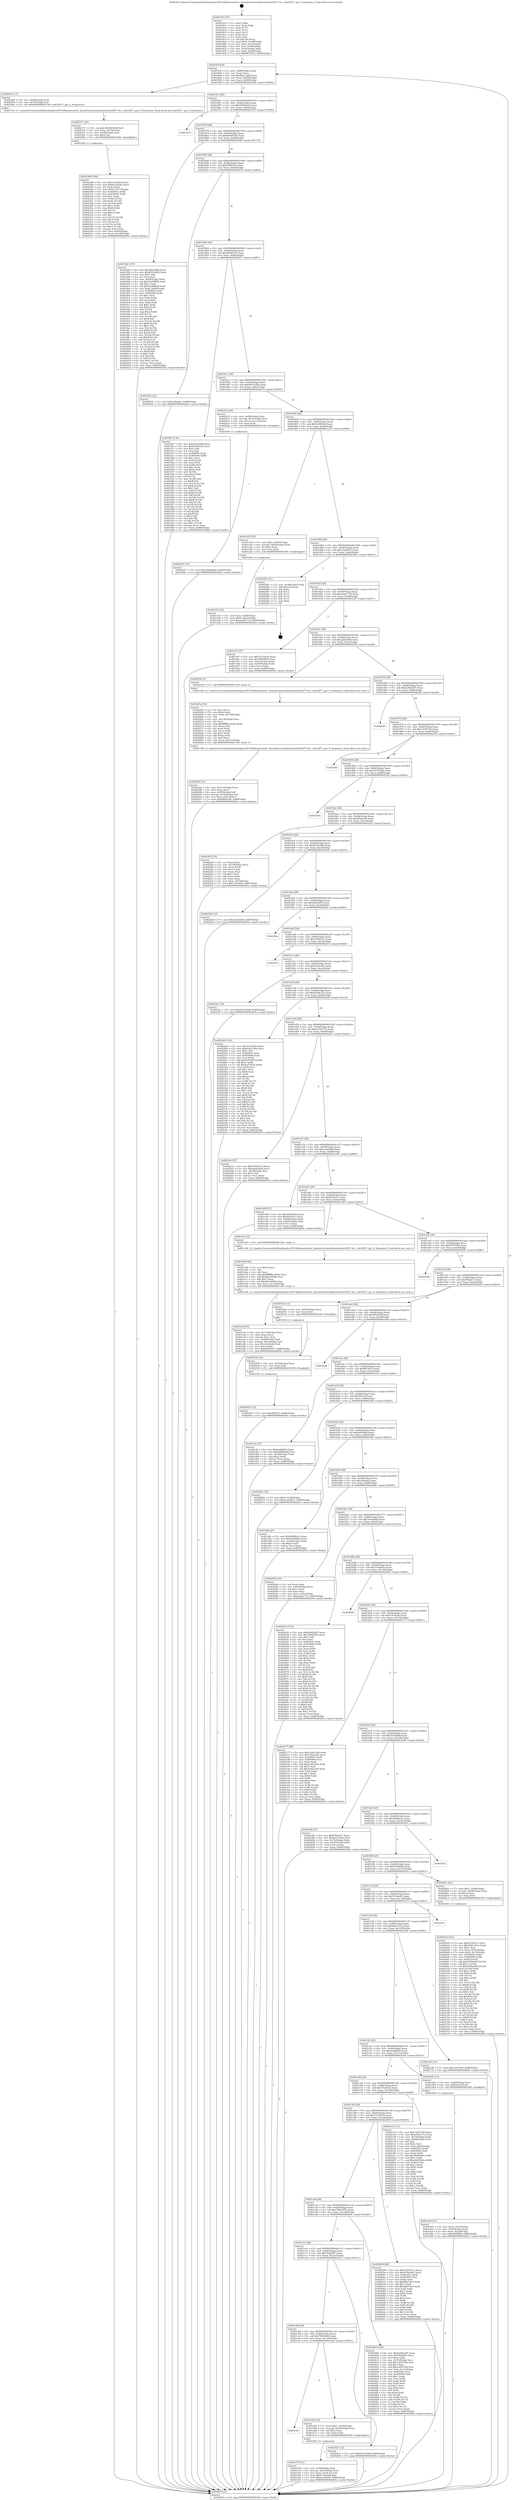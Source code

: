 digraph "0x401810" {
  label = "0x401810 (/mnt/c/Users/mathe/Desktop/tcc/POCII/binaries/extr_linuxdriversmediatunerstda18271-fe.c_tda18271_get_if_frequency_Final-ollvm.out::main(0))"
  labelloc = "t"
  node[shape=record]

  Entry [label="",width=0.3,height=0.3,shape=circle,fillcolor=black,style=filled]
  "0x40183f" [label="{
     0x40183f [29]\l
     | [instrs]\l
     &nbsp;&nbsp;0x40183f \<+3\>: mov -0x80(%rbp),%eax\l
     &nbsp;&nbsp;0x401842 \<+2\>: mov %eax,%ecx\l
     &nbsp;&nbsp;0x401844 \<+6\>: sub $0x82ac12dd,%ecx\l
     &nbsp;&nbsp;0x40184a \<+6\>: mov %eax,-0x84(%rbp)\l
     &nbsp;&nbsp;0x401850 \<+6\>: mov %ecx,-0x88(%rbp)\l
     &nbsp;&nbsp;0x401856 \<+6\>: je 0000000000402364 \<main+0xb54\>\l
  }"]
  "0x402364" [label="{
     0x402364 [13]\l
     | [instrs]\l
     &nbsp;&nbsp;0x402364 \<+4\>: mov -0x58(%rbp),%rdi\l
     &nbsp;&nbsp;0x402368 \<+4\>: mov -0x70(%rbp),%rsi\l
     &nbsp;&nbsp;0x40236c \<+5\>: call 00000000004017e0 \<tda18271_get_if_frequency\>\l
     | [calls]\l
     &nbsp;&nbsp;0x4017e0 \{1\} (/mnt/c/Users/mathe/Desktop/tcc/POCII/binaries/extr_linuxdriversmediatunerstda18271-fe.c_tda18271_get_if_frequency_Final-ollvm.out::tda18271_get_if_frequency)\l
  }"]
  "0x40185c" [label="{
     0x40185c [28]\l
     | [instrs]\l
     &nbsp;&nbsp;0x40185c \<+5\>: jmp 0000000000401861 \<main+0x51\>\l
     &nbsp;&nbsp;0x401861 \<+6\>: mov -0x84(%rbp),%eax\l
     &nbsp;&nbsp;0x401867 \<+5\>: sub $0x8a899e6d,%eax\l
     &nbsp;&nbsp;0x40186c \<+6\>: mov %eax,-0x8c(%rbp)\l
     &nbsp;&nbsp;0x401872 \<+6\>: je 0000000000401d19 \<main+0x509\>\l
  }"]
  Exit [label="",width=0.3,height=0.3,shape=circle,fillcolor=black,style=filled,peripheries=2]
  "0x401d19" [label="{
     0x401d19\l
  }", style=dashed]
  "0x401878" [label="{
     0x401878 [28]\l
     | [instrs]\l
     &nbsp;&nbsp;0x401878 \<+5\>: jmp 000000000040187d \<main+0x6d\>\l
     &nbsp;&nbsp;0x40187d \<+6\>: mov -0x84(%rbp),%eax\l
     &nbsp;&nbsp;0x401883 \<+5\>: sub $0x8c480335,%eax\l
     &nbsp;&nbsp;0x401888 \<+6\>: mov %eax,-0x90(%rbp)\l
     &nbsp;&nbsp;0x40188e \<+6\>: je 0000000000401f8d \<main+0x77d\>\l
  }"]
  "0x402545" [label="{
     0x402545 [12]\l
     | [instrs]\l
     &nbsp;&nbsp;0x402545 \<+7\>: movl $0x8df125,-0x80(%rbp)\l
     &nbsp;&nbsp;0x40254c \<+5\>: jmp 000000000040265a \<main+0xe4a\>\l
  }"]
  "0x401f8d" [label="{
     0x401f8d [155]\l
     | [instrs]\l
     &nbsp;&nbsp;0x401f8d \<+5\>: mov $0xd5a32f69,%eax\l
     &nbsp;&nbsp;0x401f92 \<+5\>: mov $0xd525cd90,%ecx\l
     &nbsp;&nbsp;0x401f97 \<+2\>: mov $0x1,%dl\l
     &nbsp;&nbsp;0x401f99 \<+2\>: xor %esi,%esi\l
     &nbsp;&nbsp;0x401f9b \<+3\>: mov -0x64(%rbp),%edi\l
     &nbsp;&nbsp;0x401f9e \<+6\>: sub $0x53a99849,%edi\l
     &nbsp;&nbsp;0x401fa4 \<+3\>: add $0x1,%edi\l
     &nbsp;&nbsp;0x401fa7 \<+6\>: add $0x53a99849,%edi\l
     &nbsp;&nbsp;0x401fad \<+3\>: mov %edi,-0x64(%rbp)\l
     &nbsp;&nbsp;0x401fb0 \<+7\>: mov 0x40505c,%edi\l
     &nbsp;&nbsp;0x401fb7 \<+8\>: mov 0x405060,%r8d\l
     &nbsp;&nbsp;0x401fbf \<+3\>: sub $0x1,%esi\l
     &nbsp;&nbsp;0x401fc2 \<+3\>: mov %edi,%r9d\l
     &nbsp;&nbsp;0x401fc5 \<+3\>: add %esi,%r9d\l
     &nbsp;&nbsp;0x401fc8 \<+4\>: imul %r9d,%edi\l
     &nbsp;&nbsp;0x401fcc \<+3\>: and $0x1,%edi\l
     &nbsp;&nbsp;0x401fcf \<+3\>: cmp $0x0,%edi\l
     &nbsp;&nbsp;0x401fd2 \<+4\>: sete %r10b\l
     &nbsp;&nbsp;0x401fd6 \<+4\>: cmp $0xa,%r8d\l
     &nbsp;&nbsp;0x401fda \<+4\>: setl %r11b\l
     &nbsp;&nbsp;0x401fde \<+3\>: mov %r10b,%bl\l
     &nbsp;&nbsp;0x401fe1 \<+3\>: xor $0xff,%bl\l
     &nbsp;&nbsp;0x401fe4 \<+3\>: mov %r11b,%r14b\l
     &nbsp;&nbsp;0x401fe7 \<+4\>: xor $0xff,%r14b\l
     &nbsp;&nbsp;0x401feb \<+3\>: xor $0x1,%dl\l
     &nbsp;&nbsp;0x401fee \<+3\>: mov %bl,%r15b\l
     &nbsp;&nbsp;0x401ff1 \<+4\>: and $0xff,%r15b\l
     &nbsp;&nbsp;0x401ff5 \<+3\>: and %dl,%r10b\l
     &nbsp;&nbsp;0x401ff8 \<+3\>: mov %r14b,%r12b\l
     &nbsp;&nbsp;0x401ffb \<+4\>: and $0xff,%r12b\l
     &nbsp;&nbsp;0x401fff \<+3\>: and %dl,%r11b\l
     &nbsp;&nbsp;0x402002 \<+3\>: or %r10b,%r15b\l
     &nbsp;&nbsp;0x402005 \<+3\>: or %r11b,%r12b\l
     &nbsp;&nbsp;0x402008 \<+3\>: xor %r12b,%r15b\l
     &nbsp;&nbsp;0x40200b \<+3\>: or %r14b,%bl\l
     &nbsp;&nbsp;0x40200e \<+3\>: xor $0xff,%bl\l
     &nbsp;&nbsp;0x402011 \<+3\>: or $0x1,%dl\l
     &nbsp;&nbsp;0x402014 \<+2\>: and %dl,%bl\l
     &nbsp;&nbsp;0x402016 \<+3\>: or %bl,%r15b\l
     &nbsp;&nbsp;0x402019 \<+4\>: test $0x1,%r15b\l
     &nbsp;&nbsp;0x40201d \<+3\>: cmovne %ecx,%eax\l
     &nbsp;&nbsp;0x402020 \<+3\>: mov %eax,-0x80(%rbp)\l
     &nbsp;&nbsp;0x402023 \<+5\>: jmp 000000000040265a \<main+0xe4a\>\l
  }"]
  "0x401894" [label="{
     0x401894 [28]\l
     | [instrs]\l
     &nbsp;&nbsp;0x401894 \<+5\>: jmp 0000000000401899 \<main+0x89\>\l
     &nbsp;&nbsp;0x401899 \<+6\>: mov -0x84(%rbp),%eax\l
     &nbsp;&nbsp;0x40189f \<+5\>: sub $0x95fb925e,%eax\l
     &nbsp;&nbsp;0x4018a4 \<+6\>: mov %eax,-0x94(%rbp)\l
     &nbsp;&nbsp;0x4018aa \<+6\>: je 0000000000402034 \<main+0x824\>\l
  }"]
  "0x402539" [label="{
     0x402539 [12]\l
     | [instrs]\l
     &nbsp;&nbsp;0x402539 \<+4\>: mov -0x70(%rbp),%rax\l
     &nbsp;&nbsp;0x40253d \<+3\>: mov %rax,%rdi\l
     &nbsp;&nbsp;0x402540 \<+5\>: call 0000000000401030 \<free@plt\>\l
     | [calls]\l
     &nbsp;&nbsp;0x401030 \{1\} (unknown)\l
  }"]
  "0x402034" [label="{
     0x402034 [12]\l
     | [instrs]\l
     &nbsp;&nbsp;0x402034 \<+7\>: movl $0xc56aabe,-0x80(%rbp)\l
     &nbsp;&nbsp;0x40203b \<+5\>: jmp 000000000040265a \<main+0xe4a\>\l
  }"]
  "0x4018b0" [label="{
     0x4018b0 [28]\l
     | [instrs]\l
     &nbsp;&nbsp;0x4018b0 \<+5\>: jmp 00000000004018b5 \<main+0xa5\>\l
     &nbsp;&nbsp;0x4018b5 \<+6\>: mov -0x84(%rbp),%eax\l
     &nbsp;&nbsp;0x4018bb \<+5\>: sub $0x965f0c07,%eax\l
     &nbsp;&nbsp;0x4018c0 \<+6\>: mov %eax,-0x98(%rbp)\l
     &nbsp;&nbsp;0x4018c6 \<+6\>: je 0000000000401f07 \<main+0x6f7\>\l
  }"]
  "0x402427" [label="{
     0x402427 [12]\l
     | [instrs]\l
     &nbsp;&nbsp;0x402427 \<+7\>: movl $0x16de460d,-0x80(%rbp)\l
     &nbsp;&nbsp;0x40242e \<+5\>: jmp 000000000040265a \<main+0xe4a\>\l
  }"]
  "0x401f07" [label="{
     0x401f07 [134]\l
     | [instrs]\l
     &nbsp;&nbsp;0x401f07 \<+5\>: mov $0xd5a32f69,%eax\l
     &nbsp;&nbsp;0x401f0c \<+5\>: mov $0x8c480335,%ecx\l
     &nbsp;&nbsp;0x401f11 \<+2\>: mov $0x1,%dl\l
     &nbsp;&nbsp;0x401f13 \<+2\>: xor %esi,%esi\l
     &nbsp;&nbsp;0x401f15 \<+7\>: mov 0x40505c,%edi\l
     &nbsp;&nbsp;0x401f1c \<+8\>: mov 0x405060,%r8d\l
     &nbsp;&nbsp;0x401f24 \<+3\>: sub $0x1,%esi\l
     &nbsp;&nbsp;0x401f27 \<+3\>: mov %edi,%r9d\l
     &nbsp;&nbsp;0x401f2a \<+3\>: add %esi,%r9d\l
     &nbsp;&nbsp;0x401f2d \<+4\>: imul %r9d,%edi\l
     &nbsp;&nbsp;0x401f31 \<+3\>: and $0x1,%edi\l
     &nbsp;&nbsp;0x401f34 \<+3\>: cmp $0x0,%edi\l
     &nbsp;&nbsp;0x401f37 \<+4\>: sete %r10b\l
     &nbsp;&nbsp;0x401f3b \<+4\>: cmp $0xa,%r8d\l
     &nbsp;&nbsp;0x401f3f \<+4\>: setl %r11b\l
     &nbsp;&nbsp;0x401f43 \<+3\>: mov %r10b,%bl\l
     &nbsp;&nbsp;0x401f46 \<+3\>: xor $0xff,%bl\l
     &nbsp;&nbsp;0x401f49 \<+3\>: mov %r11b,%r14b\l
     &nbsp;&nbsp;0x401f4c \<+4\>: xor $0xff,%r14b\l
     &nbsp;&nbsp;0x401f50 \<+3\>: xor $0x1,%dl\l
     &nbsp;&nbsp;0x401f53 \<+3\>: mov %bl,%r15b\l
     &nbsp;&nbsp;0x401f56 \<+4\>: and $0xff,%r15b\l
     &nbsp;&nbsp;0x401f5a \<+3\>: and %dl,%r10b\l
     &nbsp;&nbsp;0x401f5d \<+3\>: mov %r14b,%r12b\l
     &nbsp;&nbsp;0x401f60 \<+4\>: and $0xff,%r12b\l
     &nbsp;&nbsp;0x401f64 \<+3\>: and %dl,%r11b\l
     &nbsp;&nbsp;0x401f67 \<+3\>: or %r10b,%r15b\l
     &nbsp;&nbsp;0x401f6a \<+3\>: or %r11b,%r12b\l
     &nbsp;&nbsp;0x401f6d \<+3\>: xor %r12b,%r15b\l
     &nbsp;&nbsp;0x401f70 \<+3\>: or %r14b,%bl\l
     &nbsp;&nbsp;0x401f73 \<+3\>: xor $0xff,%bl\l
     &nbsp;&nbsp;0x401f76 \<+3\>: or $0x1,%dl\l
     &nbsp;&nbsp;0x401f79 \<+2\>: and %dl,%bl\l
     &nbsp;&nbsp;0x401f7b \<+3\>: or %bl,%r15b\l
     &nbsp;&nbsp;0x401f7e \<+4\>: test $0x1,%r15b\l
     &nbsp;&nbsp;0x401f82 \<+3\>: cmovne %ecx,%eax\l
     &nbsp;&nbsp;0x401f85 \<+3\>: mov %eax,-0x80(%rbp)\l
     &nbsp;&nbsp;0x401f88 \<+5\>: jmp 000000000040265a \<main+0xe4a\>\l
  }"]
  "0x4018cc" [label="{
     0x4018cc [28]\l
     | [instrs]\l
     &nbsp;&nbsp;0x4018cc \<+5\>: jmp 00000000004018d1 \<main+0xc1\>\l
     &nbsp;&nbsp;0x4018d1 \<+6\>: mov -0x84(%rbp),%eax\l
     &nbsp;&nbsp;0x4018d7 \<+5\>: sub $0x9a5143be,%eax\l
     &nbsp;&nbsp;0x4018dc \<+6\>: mov %eax,-0x9c(%rbp)\l
     &nbsp;&nbsp;0x4018e2 \<+6\>: je 0000000000402413 \<main+0xc03\>\l
  }"]
  "0x402388" [label="{
     0x402388 [100]\l
     | [instrs]\l
     &nbsp;&nbsp;0x402388 \<+5\>: mov $0x1c5ea63e,%esi\l
     &nbsp;&nbsp;0x40238d \<+5\>: mov $0xde16eebc,%ecx\l
     &nbsp;&nbsp;0x402392 \<+2\>: xor %edx,%edx\l
     &nbsp;&nbsp;0x402394 \<+7\>: movl $0x0,-0x7c(%rbp)\l
     &nbsp;&nbsp;0x40239b \<+8\>: mov 0x40505c,%r8d\l
     &nbsp;&nbsp;0x4023a3 \<+8\>: mov 0x405060,%r9d\l
     &nbsp;&nbsp;0x4023ab \<+3\>: sub $0x1,%edx\l
     &nbsp;&nbsp;0x4023ae \<+3\>: mov %r8d,%r10d\l
     &nbsp;&nbsp;0x4023b1 \<+3\>: add %edx,%r10d\l
     &nbsp;&nbsp;0x4023b4 \<+4\>: imul %r10d,%r8d\l
     &nbsp;&nbsp;0x4023b8 \<+4\>: and $0x1,%r8d\l
     &nbsp;&nbsp;0x4023bc \<+4\>: cmp $0x0,%r8d\l
     &nbsp;&nbsp;0x4023c0 \<+4\>: sete %r11b\l
     &nbsp;&nbsp;0x4023c4 \<+4\>: cmp $0xa,%r9d\l
     &nbsp;&nbsp;0x4023c8 \<+3\>: setl %bl\l
     &nbsp;&nbsp;0x4023cb \<+3\>: mov %r11b,%r14b\l
     &nbsp;&nbsp;0x4023ce \<+3\>: and %bl,%r14b\l
     &nbsp;&nbsp;0x4023d1 \<+3\>: xor %bl,%r11b\l
     &nbsp;&nbsp;0x4023d4 \<+3\>: or %r11b,%r14b\l
     &nbsp;&nbsp;0x4023d7 \<+4\>: test $0x1,%r14b\l
     &nbsp;&nbsp;0x4023db \<+3\>: cmovne %ecx,%esi\l
     &nbsp;&nbsp;0x4023de \<+3\>: mov %esi,-0x80(%rbp)\l
     &nbsp;&nbsp;0x4023e1 \<+6\>: mov %eax,-0x140(%rbp)\l
     &nbsp;&nbsp;0x4023e7 \<+5\>: jmp 000000000040265a \<main+0xe4a\>\l
  }"]
  "0x402413" [label="{
     0x402413 [20]\l
     | [instrs]\l
     &nbsp;&nbsp;0x402413 \<+4\>: mov -0x58(%rbp),%rax\l
     &nbsp;&nbsp;0x402417 \<+4\>: movslq -0x7c(%rbp),%rcx\l
     &nbsp;&nbsp;0x40241b \<+4\>: mov (%rax,%rcx,8),%rax\l
     &nbsp;&nbsp;0x40241f \<+3\>: mov %rax,%rdi\l
     &nbsp;&nbsp;0x402422 \<+5\>: call 0000000000401030 \<free@plt\>\l
     | [calls]\l
     &nbsp;&nbsp;0x401030 \{1\} (unknown)\l
  }"]
  "0x4018e8" [label="{
     0x4018e8 [28]\l
     | [instrs]\l
     &nbsp;&nbsp;0x4018e8 \<+5\>: jmp 00000000004018ed \<main+0xdd\>\l
     &nbsp;&nbsp;0x4018ed \<+6\>: mov -0x84(%rbp),%eax\l
     &nbsp;&nbsp;0x4018f3 \<+5\>: sub $0x9cd9f4de,%eax\l
     &nbsp;&nbsp;0x4018f8 \<+6\>: mov %eax,-0xa0(%rbp)\l
     &nbsp;&nbsp;0x4018fe \<+6\>: je 0000000000401e19 \<main+0x609\>\l
  }"]
  "0x402371" [label="{
     0x402371 [23]\l
     | [instrs]\l
     &nbsp;&nbsp;0x402371 \<+10\>: movabs $0x4030b6,%rdi\l
     &nbsp;&nbsp;0x40237b \<+3\>: mov %eax,-0x78(%rbp)\l
     &nbsp;&nbsp;0x40237e \<+3\>: mov -0x78(%rbp),%esi\l
     &nbsp;&nbsp;0x402381 \<+2\>: mov $0x0,%al\l
     &nbsp;&nbsp;0x402383 \<+5\>: call 0000000000401040 \<printf@plt\>\l
     | [calls]\l
     &nbsp;&nbsp;0x401040 \{1\} (unknown)\l
  }"]
  "0x401e19" [label="{
     0x401e19 [23]\l
     | [instrs]\l
     &nbsp;&nbsp;0x401e19 \<+7\>: movl $0x1,-0x50(%rbp)\l
     &nbsp;&nbsp;0x401e20 \<+4\>: movslq -0x50(%rbp),%rax\l
     &nbsp;&nbsp;0x401e24 \<+4\>: shl $0x3,%rax\l
     &nbsp;&nbsp;0x401e28 \<+3\>: mov %rax,%rdi\l
     &nbsp;&nbsp;0x401e2b \<+5\>: call 0000000000401050 \<malloc@plt\>\l
     | [calls]\l
     &nbsp;&nbsp;0x401050 \{1\} (unknown)\l
  }"]
  "0x401904" [label="{
     0x401904 [28]\l
     | [instrs]\l
     &nbsp;&nbsp;0x401904 \<+5\>: jmp 0000000000401909 \<main+0xf9\>\l
     &nbsp;&nbsp;0x401909 \<+6\>: mov -0x84(%rbp),%eax\l
     &nbsp;&nbsp;0x40190f \<+5\>: sub $0xa3aa58a7,%eax\l
     &nbsp;&nbsp;0x401914 \<+6\>: mov %eax,-0xa4(%rbp)\l
     &nbsp;&nbsp;0x40191a \<+6\>: je 0000000000402581 \<main+0xd71\>\l
  }"]
  "0x402292" [label="{
     0x402292 [33]\l
     | [instrs]\l
     &nbsp;&nbsp;0x402292 \<+6\>: mov -0x13c(%rbp),%ecx\l
     &nbsp;&nbsp;0x402298 \<+3\>: imul %eax,%ecx\l
     &nbsp;&nbsp;0x40229b \<+4\>: mov -0x70(%rbp),%r8\l
     &nbsp;&nbsp;0x40229f \<+4\>: movslq -0x74(%rbp),%r9\l
     &nbsp;&nbsp;0x4022a3 \<+4\>: mov %ecx,(%r8,%r9,4)\l
     &nbsp;&nbsp;0x4022a7 \<+7\>: movl $0xd0bfec98,-0x80(%rbp)\l
     &nbsp;&nbsp;0x4022ae \<+5\>: jmp 000000000040265a \<main+0xe4a\>\l
  }"]
  "0x402581" [label="{
     0x402581 [21]\l
     | [instrs]\l
     &nbsp;&nbsp;0x402581 \<+3\>: mov -0x38(%rbp),%eax\l
     &nbsp;&nbsp;0x402584 \<+7\>: add $0x128,%rsp\l
     &nbsp;&nbsp;0x40258b \<+1\>: pop %rbx\l
     &nbsp;&nbsp;0x40258c \<+2\>: pop %r12\l
     &nbsp;&nbsp;0x40258e \<+2\>: pop %r13\l
     &nbsp;&nbsp;0x402590 \<+2\>: pop %r14\l
     &nbsp;&nbsp;0x402592 \<+2\>: pop %r15\l
     &nbsp;&nbsp;0x402594 \<+1\>: pop %rbp\l
     &nbsp;&nbsp;0x402595 \<+1\>: ret\l
  }"]
  "0x401920" [label="{
     0x401920 [28]\l
     | [instrs]\l
     &nbsp;&nbsp;0x401920 \<+5\>: jmp 0000000000401925 \<main+0x115\>\l
     &nbsp;&nbsp;0x401925 \<+6\>: mov -0x84(%rbp),%eax\l
     &nbsp;&nbsp;0x40192b \<+5\>: sub $0xa4ab1714,%eax\l
     &nbsp;&nbsp;0x401930 \<+6\>: mov %eax,-0xa8(%rbp)\l
     &nbsp;&nbsp;0x401936 \<+6\>: je 0000000000401e47 \<main+0x637\>\l
  }"]
  "0x40225e" [label="{
     0x40225e [52]\l
     | [instrs]\l
     &nbsp;&nbsp;0x40225e \<+2\>: xor %ecx,%ecx\l
     &nbsp;&nbsp;0x402260 \<+5\>: mov $0x2,%edx\l
     &nbsp;&nbsp;0x402265 \<+6\>: mov %edx,-0x138(%rbp)\l
     &nbsp;&nbsp;0x40226b \<+1\>: cltd\l
     &nbsp;&nbsp;0x40226c \<+6\>: mov -0x138(%rbp),%esi\l
     &nbsp;&nbsp;0x402272 \<+2\>: idiv %esi\l
     &nbsp;&nbsp;0x402274 \<+6\>: imul $0xfffffffe,%edx,%edx\l
     &nbsp;&nbsp;0x40227a \<+2\>: mov %ecx,%edi\l
     &nbsp;&nbsp;0x40227c \<+2\>: sub %edx,%edi\l
     &nbsp;&nbsp;0x40227e \<+2\>: mov %ecx,%edx\l
     &nbsp;&nbsp;0x402280 \<+3\>: sub $0x1,%edx\l
     &nbsp;&nbsp;0x402283 \<+2\>: add %edx,%edi\l
     &nbsp;&nbsp;0x402285 \<+2\>: sub %edi,%ecx\l
     &nbsp;&nbsp;0x402287 \<+6\>: mov %ecx,-0x13c(%rbp)\l
     &nbsp;&nbsp;0x40228d \<+5\>: call 0000000000401160 \<next_i\>\l
     | [calls]\l
     &nbsp;&nbsp;0x401160 \{1\} (/mnt/c/Users/mathe/Desktop/tcc/POCII/binaries/extr_linuxdriversmediatunerstda18271-fe.c_tda18271_get_if_frequency_Final-ollvm.out::next_i)\l
  }"]
  "0x401e47" [label="{
     0x401e47 [27]\l
     | [instrs]\l
     &nbsp;&nbsp;0x401e47 \<+5\>: mov $0x75c39239,%eax\l
     &nbsp;&nbsp;0x401e4c \<+5\>: mov $0x7f8496b6,%ecx\l
     &nbsp;&nbsp;0x401e51 \<+3\>: mov -0x5c(%rbp),%edx\l
     &nbsp;&nbsp;0x401e54 \<+3\>: cmp -0x50(%rbp),%edx\l
     &nbsp;&nbsp;0x401e57 \<+3\>: cmovl %ecx,%eax\l
     &nbsp;&nbsp;0x401e5a \<+3\>: mov %eax,-0x80(%rbp)\l
     &nbsp;&nbsp;0x401e5d \<+5\>: jmp 000000000040265a \<main+0xe4a\>\l
  }"]
  "0x40193c" [label="{
     0x40193c [28]\l
     | [instrs]\l
     &nbsp;&nbsp;0x40193c \<+5\>: jmp 0000000000401941 \<main+0x131\>\l
     &nbsp;&nbsp;0x401941 \<+6\>: mov -0x84(%rbp),%eax\l
     &nbsp;&nbsp;0x401947 \<+5\>: sub $0xaabb3be8,%eax\l
     &nbsp;&nbsp;0x40194c \<+6\>: mov %eax,-0xac(%rbp)\l
     &nbsp;&nbsp;0x401952 \<+6\>: je 0000000000402259 \<main+0xa49\>\l
  }"]
  "0x4020c8" [label="{
     0x4020c8 [163]\l
     | [instrs]\l
     &nbsp;&nbsp;0x4020c8 \<+5\>: mov $0xd72927cc,%ecx\l
     &nbsp;&nbsp;0x4020cd \<+5\>: mov $0x64611612,%edx\l
     &nbsp;&nbsp;0x4020d2 \<+3\>: mov $0x1,%sil\l
     &nbsp;&nbsp;0x4020d5 \<+4\>: mov %rax,-0x70(%rbp)\l
     &nbsp;&nbsp;0x4020d9 \<+7\>: movl $0x0,-0x74(%rbp)\l
     &nbsp;&nbsp;0x4020e0 \<+8\>: mov 0x40505c,%r8d\l
     &nbsp;&nbsp;0x4020e8 \<+8\>: mov 0x405060,%r9d\l
     &nbsp;&nbsp;0x4020f0 \<+3\>: mov %r8d,%r10d\l
     &nbsp;&nbsp;0x4020f3 \<+7\>: add $0x6350ad55,%r10d\l
     &nbsp;&nbsp;0x4020fa \<+4\>: sub $0x1,%r10d\l
     &nbsp;&nbsp;0x4020fe \<+7\>: sub $0x6350ad55,%r10d\l
     &nbsp;&nbsp;0x402105 \<+4\>: imul %r10d,%r8d\l
     &nbsp;&nbsp;0x402109 \<+4\>: and $0x1,%r8d\l
     &nbsp;&nbsp;0x40210d \<+4\>: cmp $0x0,%r8d\l
     &nbsp;&nbsp;0x402111 \<+4\>: sete %r11b\l
     &nbsp;&nbsp;0x402115 \<+4\>: cmp $0xa,%r9d\l
     &nbsp;&nbsp;0x402119 \<+3\>: setl %bl\l
     &nbsp;&nbsp;0x40211c \<+3\>: mov %r11b,%r14b\l
     &nbsp;&nbsp;0x40211f \<+4\>: xor $0xff,%r14b\l
     &nbsp;&nbsp;0x402123 \<+3\>: mov %bl,%r15b\l
     &nbsp;&nbsp;0x402126 \<+4\>: xor $0xff,%r15b\l
     &nbsp;&nbsp;0x40212a \<+4\>: xor $0x1,%sil\l
     &nbsp;&nbsp;0x40212e \<+3\>: mov %r14b,%r12b\l
     &nbsp;&nbsp;0x402131 \<+4\>: and $0xff,%r12b\l
     &nbsp;&nbsp;0x402135 \<+3\>: and %sil,%r11b\l
     &nbsp;&nbsp;0x402138 \<+3\>: mov %r15b,%r13b\l
     &nbsp;&nbsp;0x40213b \<+4\>: and $0xff,%r13b\l
     &nbsp;&nbsp;0x40213f \<+3\>: and %sil,%bl\l
     &nbsp;&nbsp;0x402142 \<+3\>: or %r11b,%r12b\l
     &nbsp;&nbsp;0x402145 \<+3\>: or %bl,%r13b\l
     &nbsp;&nbsp;0x402148 \<+3\>: xor %r13b,%r12b\l
     &nbsp;&nbsp;0x40214b \<+3\>: or %r15b,%r14b\l
     &nbsp;&nbsp;0x40214e \<+4\>: xor $0xff,%r14b\l
     &nbsp;&nbsp;0x402152 \<+4\>: or $0x1,%sil\l
     &nbsp;&nbsp;0x402156 \<+3\>: and %sil,%r14b\l
     &nbsp;&nbsp;0x402159 \<+3\>: or %r14b,%r12b\l
     &nbsp;&nbsp;0x40215c \<+4\>: test $0x1,%r12b\l
     &nbsp;&nbsp;0x402160 \<+3\>: cmovne %edx,%ecx\l
     &nbsp;&nbsp;0x402163 \<+3\>: mov %ecx,-0x80(%rbp)\l
     &nbsp;&nbsp;0x402166 \<+5\>: jmp 000000000040265a \<main+0xe4a\>\l
  }"]
  "0x402259" [label="{
     0x402259 [5]\l
     | [instrs]\l
     &nbsp;&nbsp;0x402259 \<+5\>: call 0000000000401160 \<next_i\>\l
     | [calls]\l
     &nbsp;&nbsp;0x401160 \{1\} (/mnt/c/Users/mathe/Desktop/tcc/POCII/binaries/extr_linuxdriversmediatunerstda18271-fe.c_tda18271_get_if_frequency_Final-ollvm.out::next_i)\l
  }"]
  "0x401958" [label="{
     0x401958 [28]\l
     | [instrs]\l
     &nbsp;&nbsp;0x401958 \<+5\>: jmp 000000000040195d \<main+0x14d\>\l
     &nbsp;&nbsp;0x40195d \<+6\>: mov -0x84(%rbp),%eax\l
     &nbsp;&nbsp;0x401963 \<+5\>: sub $0xba402e87,%eax\l
     &nbsp;&nbsp;0x401968 \<+6\>: mov %eax,-0xb0(%rbp)\l
     &nbsp;&nbsp;0x40196e \<+6\>: je 0000000000402646 \<main+0xe36\>\l
  }"]
  "0x401ee0" [label="{
     0x401ee0 [39]\l
     | [instrs]\l
     &nbsp;&nbsp;0x401ee0 \<+6\>: mov -0x134(%rbp),%ecx\l
     &nbsp;&nbsp;0x401ee6 \<+3\>: imul %eax,%ecx\l
     &nbsp;&nbsp;0x401ee9 \<+3\>: movslq %ecx,%rsi\l
     &nbsp;&nbsp;0x401eec \<+4\>: mov -0x58(%rbp),%rdi\l
     &nbsp;&nbsp;0x401ef0 \<+4\>: movslq -0x5c(%rbp),%r8\l
     &nbsp;&nbsp;0x401ef4 \<+4\>: mov (%rdi,%r8,8),%rdi\l
     &nbsp;&nbsp;0x401ef8 \<+3\>: mov %rsi,(%rdi)\l
     &nbsp;&nbsp;0x401efb \<+7\>: movl $0x965f0c07,-0x80(%rbp)\l
     &nbsp;&nbsp;0x401f02 \<+5\>: jmp 000000000040265a \<main+0xe4a\>\l
  }"]
  "0x402646" [label="{
     0x402646\l
  }", style=dashed]
  "0x401974" [label="{
     0x401974 [28]\l
     | [instrs]\l
     &nbsp;&nbsp;0x401974 \<+5\>: jmp 0000000000401979 \<main+0x169\>\l
     &nbsp;&nbsp;0x401979 \<+6\>: mov -0x84(%rbp),%eax\l
     &nbsp;&nbsp;0x40197f \<+5\>: sub $0xc3e87106,%eax\l
     &nbsp;&nbsp;0x401984 \<+6\>: mov %eax,-0xb4(%rbp)\l
     &nbsp;&nbsp;0x40198a \<+6\>: je 00000000004025fd \<main+0xded\>\l
  }"]
  "0x401eb8" [label="{
     0x401eb8 [40]\l
     | [instrs]\l
     &nbsp;&nbsp;0x401eb8 \<+5\>: mov $0x2,%ecx\l
     &nbsp;&nbsp;0x401ebd \<+1\>: cltd\l
     &nbsp;&nbsp;0x401ebe \<+2\>: idiv %ecx\l
     &nbsp;&nbsp;0x401ec0 \<+6\>: imul $0xfffffffe,%edx,%ecx\l
     &nbsp;&nbsp;0x401ec6 \<+6\>: add $0xbbe3954b,%ecx\l
     &nbsp;&nbsp;0x401ecc \<+3\>: add $0x1,%ecx\l
     &nbsp;&nbsp;0x401ecf \<+6\>: sub $0xbbe3954b,%ecx\l
     &nbsp;&nbsp;0x401ed5 \<+6\>: mov %ecx,-0x134(%rbp)\l
     &nbsp;&nbsp;0x401edb \<+5\>: call 0000000000401160 \<next_i\>\l
     | [calls]\l
     &nbsp;&nbsp;0x401160 \{1\} (/mnt/c/Users/mathe/Desktop/tcc/POCII/binaries/extr_linuxdriversmediatunerstda18271-fe.c_tda18271_get_if_frequency_Final-ollvm.out::next_i)\l
  }"]
  "0x4025fd" [label="{
     0x4025fd\l
  }", style=dashed]
  "0x401990" [label="{
     0x401990 [28]\l
     | [instrs]\l
     &nbsp;&nbsp;0x401990 \<+5\>: jmp 0000000000401995 \<main+0x185\>\l
     &nbsp;&nbsp;0x401995 \<+6\>: mov -0x84(%rbp),%eax\l
     &nbsp;&nbsp;0x40199b \<+5\>: sub $0xc6374e8a,%eax\l
     &nbsp;&nbsp;0x4019a0 \<+6\>: mov %eax,-0xb8(%rbp)\l
     &nbsp;&nbsp;0x4019a6 \<+6\>: je 000000000040255d \<main+0xd4d\>\l
  }"]
  "0x401e79" [label="{
     0x401e79 [31]\l
     | [instrs]\l
     &nbsp;&nbsp;0x401e79 \<+4\>: mov -0x58(%rbp),%rdi\l
     &nbsp;&nbsp;0x401e7d \<+4\>: movslq -0x5c(%rbp),%rcx\l
     &nbsp;&nbsp;0x401e81 \<+4\>: mov %rax,(%rdi,%rcx,8)\l
     &nbsp;&nbsp;0x401e85 \<+7\>: movl $0x0,-0x64(%rbp)\l
     &nbsp;&nbsp;0x401e8c \<+7\>: movl $0xec4c0629,-0x80(%rbp)\l
     &nbsp;&nbsp;0x401e93 \<+5\>: jmp 000000000040265a \<main+0xe4a\>\l
  }"]
  "0x40255d" [label="{
     0x40255d\l
  }", style=dashed]
  "0x4019ac" [label="{
     0x4019ac [28]\l
     | [instrs]\l
     &nbsp;&nbsp;0x4019ac \<+5\>: jmp 00000000004019b1 \<main+0x1a1\>\l
     &nbsp;&nbsp;0x4019b1 \<+6\>: mov -0x84(%rbp),%eax\l
     &nbsp;&nbsp;0x4019b7 \<+5\>: sub $0xd0bfec98,%eax\l
     &nbsp;&nbsp;0x4019bc \<+6\>: mov %eax,-0xbc(%rbp)\l
     &nbsp;&nbsp;0x4019c2 \<+6\>: je 00000000004022b3 \<main+0xaa3\>\l
  }"]
  "0x401cf4" [label="{
     0x401cf4\l
  }", style=dashed]
  "0x4022b3" [label="{
     0x4022b3 [33]\l
     | [instrs]\l
     &nbsp;&nbsp;0x4022b3 \<+2\>: xor %eax,%eax\l
     &nbsp;&nbsp;0x4022b5 \<+3\>: mov -0x74(%rbp),%ecx\l
     &nbsp;&nbsp;0x4022b8 \<+2\>: mov %eax,%edx\l
     &nbsp;&nbsp;0x4022ba \<+2\>: sub %ecx,%edx\l
     &nbsp;&nbsp;0x4022bc \<+2\>: mov %eax,%ecx\l
     &nbsp;&nbsp;0x4022be \<+3\>: sub $0x1,%ecx\l
     &nbsp;&nbsp;0x4022c1 \<+2\>: add %ecx,%edx\l
     &nbsp;&nbsp;0x4022c3 \<+2\>: sub %edx,%eax\l
     &nbsp;&nbsp;0x4022c5 \<+3\>: mov %eax,-0x74(%rbp)\l
     &nbsp;&nbsp;0x4022c8 \<+7\>: movl $0x1cb76cf6,-0x80(%rbp)\l
     &nbsp;&nbsp;0x4022cf \<+5\>: jmp 000000000040265a \<main+0xe4a\>\l
  }"]
  "0x4019c8" [label="{
     0x4019c8 [28]\l
     | [instrs]\l
     &nbsp;&nbsp;0x4019c8 \<+5\>: jmp 00000000004019cd \<main+0x1bd\>\l
     &nbsp;&nbsp;0x4019cd \<+6\>: mov -0x84(%rbp),%eax\l
     &nbsp;&nbsp;0x4019d3 \<+5\>: sub $0xd525cd90,%eax\l
     &nbsp;&nbsp;0x4019d8 \<+6\>: mov %eax,-0xc0(%rbp)\l
     &nbsp;&nbsp;0x4019de \<+6\>: je 0000000000402028 \<main+0x818\>\l
  }"]
  "0x401e62" [label="{
     0x401e62 [23]\l
     | [instrs]\l
     &nbsp;&nbsp;0x401e62 \<+7\>: movl $0x1,-0x60(%rbp)\l
     &nbsp;&nbsp;0x401e69 \<+4\>: movslq -0x60(%rbp),%rax\l
     &nbsp;&nbsp;0x401e6d \<+4\>: shl $0x3,%rax\l
     &nbsp;&nbsp;0x401e71 \<+3\>: mov %rax,%rdi\l
     &nbsp;&nbsp;0x401e74 \<+5\>: call 0000000000401050 \<malloc@plt\>\l
     | [calls]\l
     &nbsp;&nbsp;0x401050 \{1\} (unknown)\l
  }"]
  "0x402028" [label="{
     0x402028 [12]\l
     | [instrs]\l
     &nbsp;&nbsp;0x402028 \<+7\>: movl $0xec4c0629,-0x80(%rbp)\l
     &nbsp;&nbsp;0x40202f \<+5\>: jmp 000000000040265a \<main+0xe4a\>\l
  }"]
  "0x4019e4" [label="{
     0x4019e4 [28]\l
     | [instrs]\l
     &nbsp;&nbsp;0x4019e4 \<+5\>: jmp 00000000004019e9 \<main+0x1d9\>\l
     &nbsp;&nbsp;0x4019e9 \<+6\>: mov -0x84(%rbp),%eax\l
     &nbsp;&nbsp;0x4019ef \<+5\>: sub $0xd5a32f69,%eax\l
     &nbsp;&nbsp;0x4019f4 \<+6\>: mov %eax,-0xc4(%rbp)\l
     &nbsp;&nbsp;0x4019fa \<+6\>: je 00000000004025ae \<main+0xd9e\>\l
  }"]
  "0x401cd8" [label="{
     0x401cd8 [28]\l
     | [instrs]\l
     &nbsp;&nbsp;0x401cd8 \<+5\>: jmp 0000000000401cdd \<main+0x4cd\>\l
     &nbsp;&nbsp;0x401cdd \<+6\>: mov -0x84(%rbp),%eax\l
     &nbsp;&nbsp;0x401ce3 \<+5\>: sub $0x7f8496b6,%eax\l
     &nbsp;&nbsp;0x401ce8 \<+6\>: mov %eax,-0x130(%rbp)\l
     &nbsp;&nbsp;0x401cee \<+6\>: je 0000000000401e62 \<main+0x652\>\l
  }"]
  "0x4025ae" [label="{
     0x4025ae\l
  }", style=dashed]
  "0x401a00" [label="{
     0x401a00 [28]\l
     | [instrs]\l
     &nbsp;&nbsp;0x401a00 \<+5\>: jmp 0000000000401a05 \<main+0x1f5\>\l
     &nbsp;&nbsp;0x401a05 \<+6\>: mov -0x84(%rbp),%eax\l
     &nbsp;&nbsp;0x401a0b \<+5\>: sub $0xd72927cc,%eax\l
     &nbsp;&nbsp;0x401a10 \<+6\>: mov %eax,-0xc8(%rbp)\l
     &nbsp;&nbsp;0x401a16 \<+6\>: je 00000000004025cf \<main+0xdbf\>\l
  }"]
  "0x402521" [label="{
     0x402521 [12]\l
     | [instrs]\l
     &nbsp;&nbsp;0x402521 \<+7\>: movl $0x24193b6f,-0x80(%rbp)\l
     &nbsp;&nbsp;0x402528 \<+5\>: jmp 000000000040265a \<main+0xe4a\>\l
  }"]
  "0x4025cf" [label="{
     0x4025cf\l
  }", style=dashed]
  "0x401a1c" [label="{
     0x401a1c [28]\l
     | [instrs]\l
     &nbsp;&nbsp;0x401a1c \<+5\>: jmp 0000000000401a21 \<main+0x211\>\l
     &nbsp;&nbsp;0x401a21 \<+6\>: mov -0x84(%rbp),%eax\l
     &nbsp;&nbsp;0x401a27 \<+5\>: sub $0xde16eebc,%eax\l
     &nbsp;&nbsp;0x401a2c \<+6\>: mov %eax,-0xcc(%rbp)\l
     &nbsp;&nbsp;0x401a32 \<+6\>: je 00000000004023ec \<main+0xbdc\>\l
  }"]
  "0x401cbc" [label="{
     0x401cbc [28]\l
     | [instrs]\l
     &nbsp;&nbsp;0x401cbc \<+5\>: jmp 0000000000401cc1 \<main+0x4b1\>\l
     &nbsp;&nbsp;0x401cc1 \<+6\>: mov -0x84(%rbp),%eax\l
     &nbsp;&nbsp;0x401cc7 \<+5\>: sub $0x7baf64f7,%eax\l
     &nbsp;&nbsp;0x401ccc \<+6\>: mov %eax,-0x12c(%rbp)\l
     &nbsp;&nbsp;0x401cd2 \<+6\>: je 0000000000402521 \<main+0xd11\>\l
  }"]
  "0x4023ec" [label="{
     0x4023ec [12]\l
     | [instrs]\l
     &nbsp;&nbsp;0x4023ec \<+7\>: movl $0x24193b6f,-0x80(%rbp)\l
     &nbsp;&nbsp;0x4023f3 \<+5\>: jmp 000000000040265a \<main+0xe4a\>\l
  }"]
  "0x401a38" [label="{
     0x401a38 [28]\l
     | [instrs]\l
     &nbsp;&nbsp;0x401a38 \<+5\>: jmp 0000000000401a3d \<main+0x22d\>\l
     &nbsp;&nbsp;0x401a3d \<+6\>: mov -0x84(%rbp),%eax\l
     &nbsp;&nbsp;0x401a43 \<+5\>: sub $0xe05bb723,%eax\l
     &nbsp;&nbsp;0x401a48 \<+6\>: mov %eax,-0xd0(%rbp)\l
     &nbsp;&nbsp;0x401a4e \<+6\>: je 00000000004022d4 \<main+0xac4\>\l
  }"]
  "0x4024b9" [label="{
     0x4024b9 [104]\l
     | [instrs]\l
     &nbsp;&nbsp;0x4024b9 \<+5\>: mov $0xba402e87,%eax\l
     &nbsp;&nbsp;0x4024be \<+5\>: mov $0x7baf64f7,%ecx\l
     &nbsp;&nbsp;0x4024c3 \<+2\>: xor %edx,%edx\l
     &nbsp;&nbsp;0x4024c5 \<+3\>: mov -0x7c(%rbp),%esi\l
     &nbsp;&nbsp;0x4024c8 \<+6\>: add $0x1a95c79d,%esi\l
     &nbsp;&nbsp;0x4024ce \<+3\>: add $0x1,%esi\l
     &nbsp;&nbsp;0x4024d1 \<+6\>: sub $0x1a95c79d,%esi\l
     &nbsp;&nbsp;0x4024d7 \<+3\>: mov %esi,-0x7c(%rbp)\l
     &nbsp;&nbsp;0x4024da \<+7\>: mov 0x40505c,%esi\l
     &nbsp;&nbsp;0x4024e1 \<+7\>: mov 0x405060,%edi\l
     &nbsp;&nbsp;0x4024e8 \<+3\>: sub $0x1,%edx\l
     &nbsp;&nbsp;0x4024eb \<+3\>: mov %esi,%r8d\l
     &nbsp;&nbsp;0x4024ee \<+3\>: add %edx,%r8d\l
     &nbsp;&nbsp;0x4024f1 \<+4\>: imul %r8d,%esi\l
     &nbsp;&nbsp;0x4024f5 \<+3\>: and $0x1,%esi\l
     &nbsp;&nbsp;0x4024f8 \<+3\>: cmp $0x0,%esi\l
     &nbsp;&nbsp;0x4024fb \<+4\>: sete %r9b\l
     &nbsp;&nbsp;0x4024ff \<+3\>: cmp $0xa,%edi\l
     &nbsp;&nbsp;0x402502 \<+4\>: setl %r10b\l
     &nbsp;&nbsp;0x402506 \<+3\>: mov %r9b,%r11b\l
     &nbsp;&nbsp;0x402509 \<+3\>: and %r10b,%r11b\l
     &nbsp;&nbsp;0x40250c \<+3\>: xor %r10b,%r9b\l
     &nbsp;&nbsp;0x40250f \<+3\>: or %r9b,%r11b\l
     &nbsp;&nbsp;0x402512 \<+4\>: test $0x1,%r11b\l
     &nbsp;&nbsp;0x402516 \<+3\>: cmovne %ecx,%eax\l
     &nbsp;&nbsp;0x402519 \<+3\>: mov %eax,-0x80(%rbp)\l
     &nbsp;&nbsp;0x40251c \<+5\>: jmp 000000000040265a \<main+0xe4a\>\l
  }"]
  "0x4022d4" [label="{
     0x4022d4 [144]\l
     | [instrs]\l
     &nbsp;&nbsp;0x4022d4 \<+5\>: mov $0x1c5ea63e,%eax\l
     &nbsp;&nbsp;0x4022d9 \<+5\>: mov $0x82ac12dd,%ecx\l
     &nbsp;&nbsp;0x4022de \<+2\>: mov $0x1,%dl\l
     &nbsp;&nbsp;0x4022e0 \<+7\>: mov 0x40505c,%esi\l
     &nbsp;&nbsp;0x4022e7 \<+7\>: mov 0x405060,%edi\l
     &nbsp;&nbsp;0x4022ee \<+3\>: mov %esi,%r8d\l
     &nbsp;&nbsp;0x4022f1 \<+7\>: add $0x4cf7e87d,%r8d\l
     &nbsp;&nbsp;0x4022f8 \<+4\>: sub $0x1,%r8d\l
     &nbsp;&nbsp;0x4022fc \<+7\>: sub $0x4cf7e87d,%r8d\l
     &nbsp;&nbsp;0x402303 \<+4\>: imul %r8d,%esi\l
     &nbsp;&nbsp;0x402307 \<+3\>: and $0x1,%esi\l
     &nbsp;&nbsp;0x40230a \<+3\>: cmp $0x0,%esi\l
     &nbsp;&nbsp;0x40230d \<+4\>: sete %r9b\l
     &nbsp;&nbsp;0x402311 \<+3\>: cmp $0xa,%edi\l
     &nbsp;&nbsp;0x402314 \<+4\>: setl %r10b\l
     &nbsp;&nbsp;0x402318 \<+3\>: mov %r9b,%r11b\l
     &nbsp;&nbsp;0x40231b \<+4\>: xor $0xff,%r11b\l
     &nbsp;&nbsp;0x40231f \<+3\>: mov %r10b,%bl\l
     &nbsp;&nbsp;0x402322 \<+3\>: xor $0xff,%bl\l
     &nbsp;&nbsp;0x402325 \<+3\>: xor $0x1,%dl\l
     &nbsp;&nbsp;0x402328 \<+3\>: mov %r11b,%r14b\l
     &nbsp;&nbsp;0x40232b \<+4\>: and $0xff,%r14b\l
     &nbsp;&nbsp;0x40232f \<+3\>: and %dl,%r9b\l
     &nbsp;&nbsp;0x402332 \<+3\>: mov %bl,%r15b\l
     &nbsp;&nbsp;0x402335 \<+4\>: and $0xff,%r15b\l
     &nbsp;&nbsp;0x402339 \<+3\>: and %dl,%r10b\l
     &nbsp;&nbsp;0x40233c \<+3\>: or %r9b,%r14b\l
     &nbsp;&nbsp;0x40233f \<+3\>: or %r10b,%r15b\l
     &nbsp;&nbsp;0x402342 \<+3\>: xor %r15b,%r14b\l
     &nbsp;&nbsp;0x402345 \<+3\>: or %bl,%r11b\l
     &nbsp;&nbsp;0x402348 \<+4\>: xor $0xff,%r11b\l
     &nbsp;&nbsp;0x40234c \<+3\>: or $0x1,%dl\l
     &nbsp;&nbsp;0x40234f \<+3\>: and %dl,%r11b\l
     &nbsp;&nbsp;0x402352 \<+3\>: or %r11b,%r14b\l
     &nbsp;&nbsp;0x402355 \<+4\>: test $0x1,%r14b\l
     &nbsp;&nbsp;0x402359 \<+3\>: cmovne %ecx,%eax\l
     &nbsp;&nbsp;0x40235c \<+3\>: mov %eax,-0x80(%rbp)\l
     &nbsp;&nbsp;0x40235f \<+5\>: jmp 000000000040265a \<main+0xe4a\>\l
  }"]
  "0x401a54" [label="{
     0x401a54 [28]\l
     | [instrs]\l
     &nbsp;&nbsp;0x401a54 \<+5\>: jmp 0000000000401a59 \<main+0x249\>\l
     &nbsp;&nbsp;0x401a59 \<+6\>: mov -0x84(%rbp),%eax\l
     &nbsp;&nbsp;0x401a5f \<+5\>: sub $0xe530c71e,%eax\l
     &nbsp;&nbsp;0x401a64 \<+6\>: mov %eax,-0xd4(%rbp)\l
     &nbsp;&nbsp;0x401a6a \<+6\>: je 000000000040223e \<main+0xa2e\>\l
  }"]
  "0x401ca0" [label="{
     0x401ca0 [28]\l
     | [instrs]\l
     &nbsp;&nbsp;0x401ca0 \<+5\>: jmp 0000000000401ca5 \<main+0x495\>\l
     &nbsp;&nbsp;0x401ca5 \<+6\>: mov -0x84(%rbp),%eax\l
     &nbsp;&nbsp;0x401cab \<+5\>: sub $0x780d365e,%eax\l
     &nbsp;&nbsp;0x401cb0 \<+6\>: mov %eax,-0x128(%rbp)\l
     &nbsp;&nbsp;0x401cb6 \<+6\>: je 00000000004024b9 \<main+0xca9\>\l
  }"]
  "0x40223e" [label="{
     0x40223e [27]\l
     | [instrs]\l
     &nbsp;&nbsp;0x40223e \<+5\>: mov $0xe05bb723,%eax\l
     &nbsp;&nbsp;0x402243 \<+5\>: mov $0xaabb3be8,%ecx\l
     &nbsp;&nbsp;0x402248 \<+3\>: mov -0x29(%rbp),%dl\l
     &nbsp;&nbsp;0x40224b \<+3\>: test $0x1,%dl\l
     &nbsp;&nbsp;0x40224e \<+3\>: cmovne %ecx,%eax\l
     &nbsp;&nbsp;0x402251 \<+3\>: mov %eax,-0x80(%rbp)\l
     &nbsp;&nbsp;0x402254 \<+5\>: jmp 000000000040265a \<main+0xe4a\>\l
  }"]
  "0x401a70" [label="{
     0x401a70 [28]\l
     | [instrs]\l
     &nbsp;&nbsp;0x401a70 \<+5\>: jmp 0000000000401a75 \<main+0x265\>\l
     &nbsp;&nbsp;0x401a75 \<+6\>: mov -0x84(%rbp),%eax\l
     &nbsp;&nbsp;0x401a7b \<+5\>: sub $0xec4c0629,%eax\l
     &nbsp;&nbsp;0x401a80 \<+6\>: mov %eax,-0xd8(%rbp)\l
     &nbsp;&nbsp;0x401a86 \<+6\>: je 0000000000401e98 \<main+0x688\>\l
  }"]
  "0x402059" [label="{
     0x402059 [88]\l
     | [instrs]\l
     &nbsp;&nbsp;0x402059 \<+5\>: mov $0xd72927cc,%eax\l
     &nbsp;&nbsp;0x40205e \<+5\>: mov $0x470e4df3,%ecx\l
     &nbsp;&nbsp;0x402063 \<+7\>: mov 0x40505c,%edx\l
     &nbsp;&nbsp;0x40206a \<+7\>: mov 0x405060,%esi\l
     &nbsp;&nbsp;0x402071 \<+2\>: mov %edx,%edi\l
     &nbsp;&nbsp;0x402073 \<+6\>: sub $0x8827efe5,%edi\l
     &nbsp;&nbsp;0x402079 \<+3\>: sub $0x1,%edi\l
     &nbsp;&nbsp;0x40207c \<+6\>: add $0x8827efe5,%edi\l
     &nbsp;&nbsp;0x402082 \<+3\>: imul %edi,%edx\l
     &nbsp;&nbsp;0x402085 \<+3\>: and $0x1,%edx\l
     &nbsp;&nbsp;0x402088 \<+3\>: cmp $0x0,%edx\l
     &nbsp;&nbsp;0x40208b \<+4\>: sete %r8b\l
     &nbsp;&nbsp;0x40208f \<+3\>: cmp $0xa,%esi\l
     &nbsp;&nbsp;0x402092 \<+4\>: setl %r9b\l
     &nbsp;&nbsp;0x402096 \<+3\>: mov %r8b,%r10b\l
     &nbsp;&nbsp;0x402099 \<+3\>: and %r9b,%r10b\l
     &nbsp;&nbsp;0x40209c \<+3\>: xor %r9b,%r8b\l
     &nbsp;&nbsp;0x40209f \<+3\>: or %r8b,%r10b\l
     &nbsp;&nbsp;0x4020a2 \<+4\>: test $0x1,%r10b\l
     &nbsp;&nbsp;0x4020a6 \<+3\>: cmovne %ecx,%eax\l
     &nbsp;&nbsp;0x4020a9 \<+3\>: mov %eax,-0x80(%rbp)\l
     &nbsp;&nbsp;0x4020ac \<+5\>: jmp 000000000040265a \<main+0xe4a\>\l
  }"]
  "0x401e98" [label="{
     0x401e98 [27]\l
     | [instrs]\l
     &nbsp;&nbsp;0x401e98 \<+5\>: mov $0x95fb925e,%eax\l
     &nbsp;&nbsp;0x401e9d \<+5\>: mov $0xf5cb3f1c,%ecx\l
     &nbsp;&nbsp;0x401ea2 \<+3\>: mov -0x64(%rbp),%edx\l
     &nbsp;&nbsp;0x401ea5 \<+3\>: cmp -0x60(%rbp),%edx\l
     &nbsp;&nbsp;0x401ea8 \<+3\>: cmovl %ecx,%eax\l
     &nbsp;&nbsp;0x401eab \<+3\>: mov %eax,-0x80(%rbp)\l
     &nbsp;&nbsp;0x401eae \<+5\>: jmp 000000000040265a \<main+0xe4a\>\l
  }"]
  "0x401a8c" [label="{
     0x401a8c [28]\l
     | [instrs]\l
     &nbsp;&nbsp;0x401a8c \<+5\>: jmp 0000000000401a91 \<main+0x281\>\l
     &nbsp;&nbsp;0x401a91 \<+6\>: mov -0x84(%rbp),%eax\l
     &nbsp;&nbsp;0x401a97 \<+5\>: sub $0xf5cb3f1c,%eax\l
     &nbsp;&nbsp;0x401a9c \<+6\>: mov %eax,-0xdc(%rbp)\l
     &nbsp;&nbsp;0x401aa2 \<+6\>: je 0000000000401eb3 \<main+0x6a3\>\l
  }"]
  "0x401c84" [label="{
     0x401c84 [28]\l
     | [instrs]\l
     &nbsp;&nbsp;0x401c84 \<+5\>: jmp 0000000000401c89 \<main+0x479\>\l
     &nbsp;&nbsp;0x401c89 \<+6\>: mov -0x84(%rbp),%eax\l
     &nbsp;&nbsp;0x401c8f \<+5\>: sub $0x75c39239,%eax\l
     &nbsp;&nbsp;0x401c94 \<+6\>: mov %eax,-0x124(%rbp)\l
     &nbsp;&nbsp;0x401c9a \<+6\>: je 0000000000402059 \<main+0x849\>\l
  }"]
  "0x401eb3" [label="{
     0x401eb3 [5]\l
     | [instrs]\l
     &nbsp;&nbsp;0x401eb3 \<+5\>: call 0000000000401160 \<next_i\>\l
     | [calls]\l
     &nbsp;&nbsp;0x401160 \{1\} (/mnt/c/Users/mathe/Desktop/tcc/POCII/binaries/extr_linuxdriversmediatunerstda18271-fe.c_tda18271_get_if_frequency_Final-ollvm.out::next_i)\l
  }"]
  "0x401aa8" [label="{
     0x401aa8 [28]\l
     | [instrs]\l
     &nbsp;&nbsp;0x401aa8 \<+5\>: jmp 0000000000401aad \<main+0x29d\>\l
     &nbsp;&nbsp;0x401aad \<+6\>: mov -0x84(%rbp),%eax\l
     &nbsp;&nbsp;0x401ab3 \<+5\>: sub $0xf763795e,%eax\l
     &nbsp;&nbsp;0x401ab8 \<+6\>: mov %eax,-0xe0(%rbp)\l
     &nbsp;&nbsp;0x401abe \<+6\>: je 0000000000402596 \<main+0xd86\>\l
  }"]
  "0x4021cf" [label="{
     0x4021cf [111]\l
     | [instrs]\l
     &nbsp;&nbsp;0x4021cf \<+5\>: mov $0xc3e87106,%eax\l
     &nbsp;&nbsp;0x4021d4 \<+5\>: mov $0xe530c71e,%ecx\l
     &nbsp;&nbsp;0x4021d9 \<+3\>: mov -0x74(%rbp),%edx\l
     &nbsp;&nbsp;0x4021dc \<+3\>: cmp -0x68(%rbp),%edx\l
     &nbsp;&nbsp;0x4021df \<+4\>: setl %sil\l
     &nbsp;&nbsp;0x4021e3 \<+4\>: and $0x1,%sil\l
     &nbsp;&nbsp;0x4021e7 \<+4\>: mov %sil,-0x29(%rbp)\l
     &nbsp;&nbsp;0x4021eb \<+7\>: mov 0x40505c,%edx\l
     &nbsp;&nbsp;0x4021f2 \<+7\>: mov 0x405060,%edi\l
     &nbsp;&nbsp;0x4021f9 \<+3\>: mov %edx,%r8d\l
     &nbsp;&nbsp;0x4021fc \<+7\>: add $0xd40056de,%r8d\l
     &nbsp;&nbsp;0x402203 \<+4\>: sub $0x1,%r8d\l
     &nbsp;&nbsp;0x402207 \<+7\>: sub $0xd40056de,%r8d\l
     &nbsp;&nbsp;0x40220e \<+4\>: imul %r8d,%edx\l
     &nbsp;&nbsp;0x402212 \<+3\>: and $0x1,%edx\l
     &nbsp;&nbsp;0x402215 \<+3\>: cmp $0x0,%edx\l
     &nbsp;&nbsp;0x402218 \<+4\>: sete %sil\l
     &nbsp;&nbsp;0x40221c \<+3\>: cmp $0xa,%edi\l
     &nbsp;&nbsp;0x40221f \<+4\>: setl %r9b\l
     &nbsp;&nbsp;0x402223 \<+3\>: mov %sil,%r10b\l
     &nbsp;&nbsp;0x402226 \<+3\>: and %r9b,%r10b\l
     &nbsp;&nbsp;0x402229 \<+3\>: xor %r9b,%sil\l
     &nbsp;&nbsp;0x40222c \<+3\>: or %sil,%r10b\l
     &nbsp;&nbsp;0x40222f \<+4\>: test $0x1,%r10b\l
     &nbsp;&nbsp;0x402233 \<+3\>: cmovne %ecx,%eax\l
     &nbsp;&nbsp;0x402236 \<+3\>: mov %eax,-0x80(%rbp)\l
     &nbsp;&nbsp;0x402239 \<+5\>: jmp 000000000040265a \<main+0xe4a\>\l
  }"]
  "0x402596" [label="{
     0x402596\l
  }", style=dashed]
  "0x401ac4" [label="{
     0x401ac4 [28]\l
     | [instrs]\l
     &nbsp;&nbsp;0x401ac4 \<+5\>: jmp 0000000000401ac9 \<main+0x2b9\>\l
     &nbsp;&nbsp;0x401ac9 \<+6\>: mov -0x84(%rbp),%eax\l
     &nbsp;&nbsp;0x401acf \<+5\>: sub $0xf7febd11,%eax\l
     &nbsp;&nbsp;0x401ad4 \<+6\>: mov %eax,-0xe4(%rbp)\l
     &nbsp;&nbsp;0x401ada \<+6\>: je 000000000040252d \<main+0xd1d\>\l
  }"]
  "0x401e30" [label="{
     0x401e30 [23]\l
     | [instrs]\l
     &nbsp;&nbsp;0x401e30 \<+4\>: mov %rax,-0x58(%rbp)\l
     &nbsp;&nbsp;0x401e34 \<+7\>: movl $0x0,-0x5c(%rbp)\l
     &nbsp;&nbsp;0x401e3b \<+7\>: movl $0xa4ab1714,-0x80(%rbp)\l
     &nbsp;&nbsp;0x401e42 \<+5\>: jmp 000000000040265a \<main+0xe4a\>\l
  }"]
  "0x40252d" [label="{
     0x40252d [12]\l
     | [instrs]\l
     &nbsp;&nbsp;0x40252d \<+4\>: mov -0x58(%rbp),%rax\l
     &nbsp;&nbsp;0x402531 \<+3\>: mov %rax,%rdi\l
     &nbsp;&nbsp;0x402534 \<+5\>: call 0000000000401030 \<free@plt\>\l
     | [calls]\l
     &nbsp;&nbsp;0x401030 \{1\} (unknown)\l
  }"]
  "0x401ae0" [label="{
     0x401ae0 [28]\l
     | [instrs]\l
     &nbsp;&nbsp;0x401ae0 \<+5\>: jmp 0000000000401ae5 \<main+0x2d5\>\l
     &nbsp;&nbsp;0x401ae5 \<+6\>: mov -0x84(%rbp),%eax\l
     &nbsp;&nbsp;0x401aeb \<+5\>: sub $0xf993905f,%eax\l
     &nbsp;&nbsp;0x401af0 \<+6\>: mov %eax,-0xe8(%rbp)\l
     &nbsp;&nbsp;0x401af6 \<+6\>: je 0000000000401dd0 \<main+0x5c0\>\l
  }"]
  "0x401de9" [label="{
     0x401de9 [21]\l
     | [instrs]\l
     &nbsp;&nbsp;0x401de9 \<+3\>: mov %eax,-0x4c(%rbp)\l
     &nbsp;&nbsp;0x401dec \<+3\>: mov -0x4c(%rbp),%eax\l
     &nbsp;&nbsp;0x401def \<+3\>: mov %eax,-0x30(%rbp)\l
     &nbsp;&nbsp;0x401df2 \<+7\>: movl $0xb495d8b,-0x80(%rbp)\l
     &nbsp;&nbsp;0x401df9 \<+5\>: jmp 000000000040265a \<main+0xe4a\>\l
  }"]
  "0x401dd0" [label="{
     0x401dd0\l
  }", style=dashed]
  "0x401afc" [label="{
     0x401afc [28]\l
     | [instrs]\l
     &nbsp;&nbsp;0x401afc \<+5\>: jmp 0000000000401b01 \<main+0x2f1\>\l
     &nbsp;&nbsp;0x401b01 \<+6\>: mov -0x84(%rbp),%eax\l
     &nbsp;&nbsp;0x401b07 \<+5\>: sub $0xff47903c,%eax\l
     &nbsp;&nbsp;0x401b0c \<+6\>: mov %eax,-0xec(%rbp)\l
     &nbsp;&nbsp;0x401b12 \<+6\>: je 0000000000401cfe \<main+0x4ee\>\l
  }"]
  "0x401c68" [label="{
     0x401c68 [28]\l
     | [instrs]\l
     &nbsp;&nbsp;0x401c68 \<+5\>: jmp 0000000000401c6d \<main+0x45d\>\l
     &nbsp;&nbsp;0x401c6d \<+6\>: mov -0x84(%rbp),%eax\l
     &nbsp;&nbsp;0x401c73 \<+5\>: sub $0x75aef3a5,%eax\l
     &nbsp;&nbsp;0x401c78 \<+6\>: mov %eax,-0x120(%rbp)\l
     &nbsp;&nbsp;0x401c7e \<+6\>: je 00000000004021cf \<main+0x9bf\>\l
  }"]
  "0x401cfe" [label="{
     0x401cfe [27]\l
     | [instrs]\l
     &nbsp;&nbsp;0x401cfe \<+5\>: mov $0x6ed4f620,%eax\l
     &nbsp;&nbsp;0x401d03 \<+5\>: mov $0x8a899e6d,%ecx\l
     &nbsp;&nbsp;0x401d08 \<+3\>: mov -0x34(%rbp),%edx\l
     &nbsp;&nbsp;0x401d0b \<+3\>: cmp $0x2,%edx\l
     &nbsp;&nbsp;0x401d0e \<+3\>: cmovne %ecx,%eax\l
     &nbsp;&nbsp;0x401d11 \<+3\>: mov %eax,-0x80(%rbp)\l
     &nbsp;&nbsp;0x401d14 \<+5\>: jmp 000000000040265a \<main+0xe4a\>\l
  }"]
  "0x401b18" [label="{
     0x401b18 [28]\l
     | [instrs]\l
     &nbsp;&nbsp;0x401b18 \<+5\>: jmp 0000000000401b1d \<main+0x30d\>\l
     &nbsp;&nbsp;0x401b1d \<+6\>: mov -0x84(%rbp),%eax\l
     &nbsp;&nbsp;0x401b23 \<+5\>: sub $0x8df125,%eax\l
     &nbsp;&nbsp;0x401b28 \<+6\>: mov %eax,-0xf0(%rbp)\l
     &nbsp;&nbsp;0x401b2e \<+6\>: je 000000000040256e \<main+0xd5e\>\l
  }"]
  "0x40265a" [label="{
     0x40265a [5]\l
     | [instrs]\l
     &nbsp;&nbsp;0x40265a \<+5\>: jmp 000000000040183f \<main+0x2f\>\l
  }"]
  "0x401810" [label="{
     0x401810 [47]\l
     | [instrs]\l
     &nbsp;&nbsp;0x401810 \<+1\>: push %rbp\l
     &nbsp;&nbsp;0x401811 \<+3\>: mov %rsp,%rbp\l
     &nbsp;&nbsp;0x401814 \<+2\>: push %r15\l
     &nbsp;&nbsp;0x401816 \<+2\>: push %r14\l
     &nbsp;&nbsp;0x401818 \<+2\>: push %r13\l
     &nbsp;&nbsp;0x40181a \<+2\>: push %r12\l
     &nbsp;&nbsp;0x40181c \<+1\>: push %rbx\l
     &nbsp;&nbsp;0x40181d \<+7\>: sub $0x128,%rsp\l
     &nbsp;&nbsp;0x401824 \<+7\>: movl $0x0,-0x38(%rbp)\l
     &nbsp;&nbsp;0x40182b \<+3\>: mov %edi,-0x3c(%rbp)\l
     &nbsp;&nbsp;0x40182e \<+4\>: mov %rsi,-0x48(%rbp)\l
     &nbsp;&nbsp;0x401832 \<+3\>: mov -0x3c(%rbp),%edi\l
     &nbsp;&nbsp;0x401835 \<+3\>: mov %edi,-0x34(%rbp)\l
     &nbsp;&nbsp;0x401838 \<+7\>: movl $0xff47903c,-0x80(%rbp)\l
  }"]
  "0x401ddc" [label="{
     0x401ddc [13]\l
     | [instrs]\l
     &nbsp;&nbsp;0x401ddc \<+4\>: mov -0x48(%rbp),%rax\l
     &nbsp;&nbsp;0x401de0 \<+4\>: mov 0x8(%rax),%rdi\l
     &nbsp;&nbsp;0x401de4 \<+5\>: call 0000000000401060 \<atoi@plt\>\l
     | [calls]\l
     &nbsp;&nbsp;0x401060 \{1\} (unknown)\l
  }"]
  "0x40256e" [label="{
     0x40256e [19]\l
     | [instrs]\l
     &nbsp;&nbsp;0x40256e \<+7\>: movl $0x0,-0x38(%rbp)\l
     &nbsp;&nbsp;0x402575 \<+7\>: movl $0xa3aa58a7,-0x80(%rbp)\l
     &nbsp;&nbsp;0x40257c \<+5\>: jmp 000000000040265a \<main+0xe4a\>\l
  }"]
  "0x401b34" [label="{
     0x401b34 [28]\l
     | [instrs]\l
     &nbsp;&nbsp;0x401b34 \<+5\>: jmp 0000000000401b39 \<main+0x329\>\l
     &nbsp;&nbsp;0x401b39 \<+6\>: mov -0x84(%rbp),%eax\l
     &nbsp;&nbsp;0x401b3f \<+5\>: sub $0xb495d8b,%eax\l
     &nbsp;&nbsp;0x401b44 \<+6\>: mov %eax,-0xf4(%rbp)\l
     &nbsp;&nbsp;0x401b4a \<+6\>: je 0000000000401dfe \<main+0x5ee\>\l
  }"]
  "0x401c4c" [label="{
     0x401c4c [28]\l
     | [instrs]\l
     &nbsp;&nbsp;0x401c4c \<+5\>: jmp 0000000000401c51 \<main+0x441\>\l
     &nbsp;&nbsp;0x401c51 \<+6\>: mov -0x84(%rbp),%eax\l
     &nbsp;&nbsp;0x401c57 \<+5\>: sub $0x6ed4f620,%eax\l
     &nbsp;&nbsp;0x401c5c \<+6\>: mov %eax,-0x11c(%rbp)\l
     &nbsp;&nbsp;0x401c62 \<+6\>: je 0000000000401ddc \<main+0x5cc\>\l
  }"]
  "0x401dfe" [label="{
     0x401dfe [27]\l
     | [instrs]\l
     &nbsp;&nbsp;0x401dfe \<+5\>: mov $0x29bf6e1a,%eax\l
     &nbsp;&nbsp;0x401e03 \<+5\>: mov $0x9cd9f4de,%ecx\l
     &nbsp;&nbsp;0x401e08 \<+3\>: mov -0x30(%rbp),%edx\l
     &nbsp;&nbsp;0x401e0b \<+3\>: cmp $0x0,%edx\l
     &nbsp;&nbsp;0x401e0e \<+3\>: cmove %ecx,%eax\l
     &nbsp;&nbsp;0x401e11 \<+3\>: mov %eax,-0x80(%rbp)\l
     &nbsp;&nbsp;0x401e14 \<+5\>: jmp 000000000040265a \<main+0xe4a\>\l
  }"]
  "0x401b50" [label="{
     0x401b50 [28]\l
     | [instrs]\l
     &nbsp;&nbsp;0x401b50 \<+5\>: jmp 0000000000401b55 \<main+0x345\>\l
     &nbsp;&nbsp;0x401b55 \<+6\>: mov -0x84(%rbp),%eax\l
     &nbsp;&nbsp;0x401b5b \<+5\>: sub $0xc56aabe,%eax\l
     &nbsp;&nbsp;0x401b60 \<+6\>: mov %eax,-0xf8(%rbp)\l
     &nbsp;&nbsp;0x401b66 \<+6\>: je 0000000000402040 \<main+0x830\>\l
  }"]
  "0x40216b" [label="{
     0x40216b [12]\l
     | [instrs]\l
     &nbsp;&nbsp;0x40216b \<+7\>: movl $0x1cb76cf6,-0x80(%rbp)\l
     &nbsp;&nbsp;0x402172 \<+5\>: jmp 000000000040265a \<main+0xe4a\>\l
  }"]
  "0x402040" [label="{
     0x402040 [25]\l
     | [instrs]\l
     &nbsp;&nbsp;0x402040 \<+2\>: xor %eax,%eax\l
     &nbsp;&nbsp;0x402042 \<+3\>: mov -0x5c(%rbp),%ecx\l
     &nbsp;&nbsp;0x402045 \<+3\>: sub $0x1,%eax\l
     &nbsp;&nbsp;0x402048 \<+2\>: sub %eax,%ecx\l
     &nbsp;&nbsp;0x40204a \<+3\>: mov %ecx,-0x5c(%rbp)\l
     &nbsp;&nbsp;0x40204d \<+7\>: movl $0xa4ab1714,-0x80(%rbp)\l
     &nbsp;&nbsp;0x402054 \<+5\>: jmp 000000000040265a \<main+0xe4a\>\l
  }"]
  "0x401b6c" [label="{
     0x401b6c [28]\l
     | [instrs]\l
     &nbsp;&nbsp;0x401b6c \<+5\>: jmp 0000000000401b71 \<main+0x361\>\l
     &nbsp;&nbsp;0x401b71 \<+6\>: mov -0x84(%rbp),%eax\l
     &nbsp;&nbsp;0x401b77 \<+5\>: sub $0x16de460d,%eax\l
     &nbsp;&nbsp;0x401b7c \<+6\>: mov %eax,-0xfc(%rbp)\l
     &nbsp;&nbsp;0x401b82 \<+6\>: je 0000000000402433 \<main+0xc23\>\l
  }"]
  "0x401c30" [label="{
     0x401c30 [28]\l
     | [instrs]\l
     &nbsp;&nbsp;0x401c30 \<+5\>: jmp 0000000000401c35 \<main+0x425\>\l
     &nbsp;&nbsp;0x401c35 \<+6\>: mov -0x84(%rbp),%eax\l
     &nbsp;&nbsp;0x401c3b \<+5\>: sub $0x64611612,%eax\l
     &nbsp;&nbsp;0x401c40 \<+6\>: mov %eax,-0x118(%rbp)\l
     &nbsp;&nbsp;0x401c46 \<+6\>: je 000000000040216b \<main+0x95b\>\l
  }"]
  "0x402433" [label="{
     0x402433 [134]\l
     | [instrs]\l
     &nbsp;&nbsp;0x402433 \<+5\>: mov $0xba402e87,%eax\l
     &nbsp;&nbsp;0x402438 \<+5\>: mov $0x780d365e,%ecx\l
     &nbsp;&nbsp;0x40243d \<+2\>: mov $0x1,%dl\l
     &nbsp;&nbsp;0x40243f \<+2\>: xor %esi,%esi\l
     &nbsp;&nbsp;0x402441 \<+7\>: mov 0x40505c,%edi\l
     &nbsp;&nbsp;0x402448 \<+8\>: mov 0x405060,%r8d\l
     &nbsp;&nbsp;0x402450 \<+3\>: sub $0x1,%esi\l
     &nbsp;&nbsp;0x402453 \<+3\>: mov %edi,%r9d\l
     &nbsp;&nbsp;0x402456 \<+3\>: add %esi,%r9d\l
     &nbsp;&nbsp;0x402459 \<+4\>: imul %r9d,%edi\l
     &nbsp;&nbsp;0x40245d \<+3\>: and $0x1,%edi\l
     &nbsp;&nbsp;0x402460 \<+3\>: cmp $0x0,%edi\l
     &nbsp;&nbsp;0x402463 \<+4\>: sete %r10b\l
     &nbsp;&nbsp;0x402467 \<+4\>: cmp $0xa,%r8d\l
     &nbsp;&nbsp;0x40246b \<+4\>: setl %r11b\l
     &nbsp;&nbsp;0x40246f \<+3\>: mov %r10b,%bl\l
     &nbsp;&nbsp;0x402472 \<+3\>: xor $0xff,%bl\l
     &nbsp;&nbsp;0x402475 \<+3\>: mov %r11b,%r14b\l
     &nbsp;&nbsp;0x402478 \<+4\>: xor $0xff,%r14b\l
     &nbsp;&nbsp;0x40247c \<+3\>: xor $0x0,%dl\l
     &nbsp;&nbsp;0x40247f \<+3\>: mov %bl,%r15b\l
     &nbsp;&nbsp;0x402482 \<+4\>: and $0x0,%r15b\l
     &nbsp;&nbsp;0x402486 \<+3\>: and %dl,%r10b\l
     &nbsp;&nbsp;0x402489 \<+3\>: mov %r14b,%r12b\l
     &nbsp;&nbsp;0x40248c \<+4\>: and $0x0,%r12b\l
     &nbsp;&nbsp;0x402490 \<+3\>: and %dl,%r11b\l
     &nbsp;&nbsp;0x402493 \<+3\>: or %r10b,%r15b\l
     &nbsp;&nbsp;0x402496 \<+3\>: or %r11b,%r12b\l
     &nbsp;&nbsp;0x402499 \<+3\>: xor %r12b,%r15b\l
     &nbsp;&nbsp;0x40249c \<+3\>: or %r14b,%bl\l
     &nbsp;&nbsp;0x40249f \<+3\>: xor $0xff,%bl\l
     &nbsp;&nbsp;0x4024a2 \<+3\>: or $0x0,%dl\l
     &nbsp;&nbsp;0x4024a5 \<+2\>: and %dl,%bl\l
     &nbsp;&nbsp;0x4024a7 \<+3\>: or %bl,%r15b\l
     &nbsp;&nbsp;0x4024aa \<+4\>: test $0x1,%r15b\l
     &nbsp;&nbsp;0x4024ae \<+3\>: cmovne %ecx,%eax\l
     &nbsp;&nbsp;0x4024b1 \<+3\>: mov %eax,-0x80(%rbp)\l
     &nbsp;&nbsp;0x4024b4 \<+5\>: jmp 000000000040265a \<main+0xe4a\>\l
  }"]
  "0x401b88" [label="{
     0x401b88 [28]\l
     | [instrs]\l
     &nbsp;&nbsp;0x401b88 \<+5\>: jmp 0000000000401b8d \<main+0x37d\>\l
     &nbsp;&nbsp;0x401b8d \<+6\>: mov -0x84(%rbp),%eax\l
     &nbsp;&nbsp;0x401b93 \<+5\>: sub $0x1c5ea63e,%eax\l
     &nbsp;&nbsp;0x401b98 \<+6\>: mov %eax,-0x100(%rbp)\l
     &nbsp;&nbsp;0x401b9e \<+6\>: je 0000000000402609 \<main+0xdf9\>\l
  }"]
  "0x401d71" [label="{
     0x401d71\l
  }", style=dashed]
  "0x402609" [label="{
     0x402609\l
  }", style=dashed]
  "0x401ba4" [label="{
     0x401ba4 [28]\l
     | [instrs]\l
     &nbsp;&nbsp;0x401ba4 \<+5\>: jmp 0000000000401ba9 \<main+0x399\>\l
     &nbsp;&nbsp;0x401ba9 \<+6\>: mov -0x84(%rbp),%eax\l
     &nbsp;&nbsp;0x401baf \<+5\>: sub $0x1cb76cf6,%eax\l
     &nbsp;&nbsp;0x401bb4 \<+6\>: mov %eax,-0x104(%rbp)\l
     &nbsp;&nbsp;0x401bba \<+6\>: je 0000000000402177 \<main+0x967\>\l
  }"]
  "0x401c14" [label="{
     0x401c14 [28]\l
     | [instrs]\l
     &nbsp;&nbsp;0x401c14 \<+5\>: jmp 0000000000401c19 \<main+0x409\>\l
     &nbsp;&nbsp;0x401c19 \<+6\>: mov -0x84(%rbp),%eax\l
     &nbsp;&nbsp;0x401c1f \<+5\>: sub $0x514a6cf0,%eax\l
     &nbsp;&nbsp;0x401c24 \<+6\>: mov %eax,-0x114(%rbp)\l
     &nbsp;&nbsp;0x401c2a \<+6\>: je 0000000000401d71 \<main+0x561\>\l
  }"]
  "0x402177" [label="{
     0x402177 [88]\l
     | [instrs]\l
     &nbsp;&nbsp;0x402177 \<+5\>: mov $0xc3e87106,%eax\l
     &nbsp;&nbsp;0x40217c \<+5\>: mov $0x75aef3a5,%ecx\l
     &nbsp;&nbsp;0x402181 \<+7\>: mov 0x40505c,%edx\l
     &nbsp;&nbsp;0x402188 \<+7\>: mov 0x405060,%esi\l
     &nbsp;&nbsp;0x40218f \<+2\>: mov %edx,%edi\l
     &nbsp;&nbsp;0x402191 \<+6\>: add $0x2e923c5b,%edi\l
     &nbsp;&nbsp;0x402197 \<+3\>: sub $0x1,%edi\l
     &nbsp;&nbsp;0x40219a \<+6\>: sub $0x2e923c5b,%edi\l
     &nbsp;&nbsp;0x4021a0 \<+3\>: imul %edi,%edx\l
     &nbsp;&nbsp;0x4021a3 \<+3\>: and $0x1,%edx\l
     &nbsp;&nbsp;0x4021a6 \<+3\>: cmp $0x0,%edx\l
     &nbsp;&nbsp;0x4021a9 \<+4\>: sete %r8b\l
     &nbsp;&nbsp;0x4021ad \<+3\>: cmp $0xa,%esi\l
     &nbsp;&nbsp;0x4021b0 \<+4\>: setl %r9b\l
     &nbsp;&nbsp;0x4021b4 \<+3\>: mov %r8b,%r10b\l
     &nbsp;&nbsp;0x4021b7 \<+3\>: and %r9b,%r10b\l
     &nbsp;&nbsp;0x4021ba \<+3\>: xor %r9b,%r8b\l
     &nbsp;&nbsp;0x4021bd \<+3\>: or %r8b,%r10b\l
     &nbsp;&nbsp;0x4021c0 \<+4\>: test $0x1,%r10b\l
     &nbsp;&nbsp;0x4021c4 \<+3\>: cmovne %ecx,%eax\l
     &nbsp;&nbsp;0x4021c7 \<+3\>: mov %eax,-0x80(%rbp)\l
     &nbsp;&nbsp;0x4021ca \<+5\>: jmp 000000000040265a \<main+0xe4a\>\l
  }"]
  "0x401bc0" [label="{
     0x401bc0 [28]\l
     | [instrs]\l
     &nbsp;&nbsp;0x401bc0 \<+5\>: jmp 0000000000401bc5 \<main+0x3b5\>\l
     &nbsp;&nbsp;0x401bc5 \<+6\>: mov -0x84(%rbp),%eax\l
     &nbsp;&nbsp;0x401bcb \<+5\>: sub $0x24193b6f,%eax\l
     &nbsp;&nbsp;0x401bd0 \<+6\>: mov %eax,-0x108(%rbp)\l
     &nbsp;&nbsp;0x401bd6 \<+6\>: je 00000000004023f8 \<main+0xbe8\>\l
  }"]
  "0x4020b1" [label="{
     0x4020b1 [23]\l
     | [instrs]\l
     &nbsp;&nbsp;0x4020b1 \<+7\>: movl $0x1,-0x68(%rbp)\l
     &nbsp;&nbsp;0x4020b8 \<+4\>: movslq -0x68(%rbp),%rax\l
     &nbsp;&nbsp;0x4020bc \<+4\>: shl $0x2,%rax\l
     &nbsp;&nbsp;0x4020c0 \<+3\>: mov %rax,%rdi\l
     &nbsp;&nbsp;0x4020c3 \<+5\>: call 0000000000401050 \<malloc@plt\>\l
     | [calls]\l
     &nbsp;&nbsp;0x401050 \{1\} (unknown)\l
  }"]
  "0x4023f8" [label="{
     0x4023f8 [27]\l
     | [instrs]\l
     &nbsp;&nbsp;0x4023f8 \<+5\>: mov $0xf7febd11,%eax\l
     &nbsp;&nbsp;0x4023fd \<+5\>: mov $0x9a5143be,%ecx\l
     &nbsp;&nbsp;0x402402 \<+3\>: mov -0x7c(%rbp),%edx\l
     &nbsp;&nbsp;0x402405 \<+3\>: cmp -0x50(%rbp),%edx\l
     &nbsp;&nbsp;0x402408 \<+3\>: cmovl %ecx,%eax\l
     &nbsp;&nbsp;0x40240b \<+3\>: mov %eax,-0x80(%rbp)\l
     &nbsp;&nbsp;0x40240e \<+5\>: jmp 000000000040265a \<main+0xe4a\>\l
  }"]
  "0x401bdc" [label="{
     0x401bdc [28]\l
     | [instrs]\l
     &nbsp;&nbsp;0x401bdc \<+5\>: jmp 0000000000401be1 \<main+0x3d1\>\l
     &nbsp;&nbsp;0x401be1 \<+6\>: mov -0x84(%rbp),%eax\l
     &nbsp;&nbsp;0x401be7 \<+5\>: sub $0x29bf6e1a,%eax\l
     &nbsp;&nbsp;0x401bec \<+6\>: mov %eax,-0x10c(%rbp)\l
     &nbsp;&nbsp;0x401bf2 \<+6\>: je 0000000000402551 \<main+0xd41\>\l
  }"]
  "0x401bf8" [label="{
     0x401bf8 [28]\l
     | [instrs]\l
     &nbsp;&nbsp;0x401bf8 \<+5\>: jmp 0000000000401bfd \<main+0x3ed\>\l
     &nbsp;&nbsp;0x401bfd \<+6\>: mov -0x84(%rbp),%eax\l
     &nbsp;&nbsp;0x401c03 \<+5\>: sub $0x470e4df3,%eax\l
     &nbsp;&nbsp;0x401c08 \<+6\>: mov %eax,-0x110(%rbp)\l
     &nbsp;&nbsp;0x401c0e \<+6\>: je 00000000004020b1 \<main+0x8a1\>\l
  }"]
  "0x402551" [label="{
     0x402551\l
  }", style=dashed]
  Entry -> "0x401810" [label=" 1"]
  "0x40183f" -> "0x402364" [label=" 1"]
  "0x40183f" -> "0x40185c" [label=" 37"]
  "0x402581" -> Exit [label=" 1"]
  "0x40185c" -> "0x401d19" [label=" 0"]
  "0x40185c" -> "0x401878" [label=" 37"]
  "0x40256e" -> "0x40265a" [label=" 1"]
  "0x401878" -> "0x401f8d" [label=" 1"]
  "0x401878" -> "0x401894" [label=" 36"]
  "0x402545" -> "0x40265a" [label=" 1"]
  "0x401894" -> "0x402034" [label=" 1"]
  "0x401894" -> "0x4018b0" [label=" 35"]
  "0x402539" -> "0x402545" [label=" 1"]
  "0x4018b0" -> "0x401f07" [label=" 1"]
  "0x4018b0" -> "0x4018cc" [label=" 34"]
  "0x40252d" -> "0x402539" [label=" 1"]
  "0x4018cc" -> "0x402413" [label=" 1"]
  "0x4018cc" -> "0x4018e8" [label=" 33"]
  "0x402521" -> "0x40265a" [label=" 1"]
  "0x4018e8" -> "0x401e19" [label=" 1"]
  "0x4018e8" -> "0x401904" [label=" 32"]
  "0x4024b9" -> "0x40265a" [label=" 1"]
  "0x401904" -> "0x402581" [label=" 1"]
  "0x401904" -> "0x401920" [label=" 31"]
  "0x402433" -> "0x40265a" [label=" 1"]
  "0x401920" -> "0x401e47" [label=" 2"]
  "0x401920" -> "0x40193c" [label=" 29"]
  "0x402427" -> "0x40265a" [label=" 1"]
  "0x40193c" -> "0x402259" [label=" 1"]
  "0x40193c" -> "0x401958" [label=" 28"]
  "0x402413" -> "0x402427" [label=" 1"]
  "0x401958" -> "0x402646" [label=" 0"]
  "0x401958" -> "0x401974" [label=" 28"]
  "0x4023f8" -> "0x40265a" [label=" 2"]
  "0x401974" -> "0x4025fd" [label=" 0"]
  "0x401974" -> "0x401990" [label=" 28"]
  "0x4023ec" -> "0x40265a" [label=" 1"]
  "0x401990" -> "0x40255d" [label=" 0"]
  "0x401990" -> "0x4019ac" [label=" 28"]
  "0x402388" -> "0x40265a" [label=" 1"]
  "0x4019ac" -> "0x4022b3" [label=" 1"]
  "0x4019ac" -> "0x4019c8" [label=" 27"]
  "0x402371" -> "0x402388" [label=" 1"]
  "0x4019c8" -> "0x402028" [label=" 1"]
  "0x4019c8" -> "0x4019e4" [label=" 26"]
  "0x402364" -> "0x402371" [label=" 1"]
  "0x4019e4" -> "0x4025ae" [label=" 0"]
  "0x4019e4" -> "0x401a00" [label=" 26"]
  "0x4022b3" -> "0x40265a" [label=" 1"]
  "0x401a00" -> "0x4025cf" [label=" 0"]
  "0x401a00" -> "0x401a1c" [label=" 26"]
  "0x402292" -> "0x40265a" [label=" 1"]
  "0x401a1c" -> "0x4023ec" [label=" 1"]
  "0x401a1c" -> "0x401a38" [label=" 25"]
  "0x402259" -> "0x40225e" [label=" 1"]
  "0x401a38" -> "0x4022d4" [label=" 1"]
  "0x401a38" -> "0x401a54" [label=" 24"]
  "0x40223e" -> "0x40265a" [label=" 2"]
  "0x401a54" -> "0x40223e" [label=" 2"]
  "0x401a54" -> "0x401a70" [label=" 22"]
  "0x402177" -> "0x40265a" [label=" 2"]
  "0x401a70" -> "0x401e98" [label=" 2"]
  "0x401a70" -> "0x401a8c" [label=" 20"]
  "0x40216b" -> "0x40265a" [label=" 1"]
  "0x401a8c" -> "0x401eb3" [label=" 1"]
  "0x401a8c" -> "0x401aa8" [label=" 19"]
  "0x4020b1" -> "0x4020c8" [label=" 1"]
  "0x401aa8" -> "0x402596" [label=" 0"]
  "0x401aa8" -> "0x401ac4" [label=" 19"]
  "0x402059" -> "0x40265a" [label=" 1"]
  "0x401ac4" -> "0x40252d" [label=" 1"]
  "0x401ac4" -> "0x401ae0" [label=" 18"]
  "0x402034" -> "0x40265a" [label=" 1"]
  "0x401ae0" -> "0x401dd0" [label=" 0"]
  "0x401ae0" -> "0x401afc" [label=" 18"]
  "0x402028" -> "0x40265a" [label=" 1"]
  "0x401afc" -> "0x401cfe" [label=" 1"]
  "0x401afc" -> "0x401b18" [label=" 17"]
  "0x401cfe" -> "0x40265a" [label=" 1"]
  "0x401810" -> "0x40183f" [label=" 1"]
  "0x40265a" -> "0x40183f" [label=" 37"]
  "0x401f8d" -> "0x40265a" [label=" 1"]
  "0x401b18" -> "0x40256e" [label=" 1"]
  "0x401b18" -> "0x401b34" [label=" 16"]
  "0x401f07" -> "0x40265a" [label=" 1"]
  "0x401b34" -> "0x401dfe" [label=" 1"]
  "0x401b34" -> "0x401b50" [label=" 15"]
  "0x401eb8" -> "0x401ee0" [label=" 1"]
  "0x401b50" -> "0x402040" [label=" 1"]
  "0x401b50" -> "0x401b6c" [label=" 14"]
  "0x401eb3" -> "0x401eb8" [label=" 1"]
  "0x401b6c" -> "0x402433" [label=" 1"]
  "0x401b6c" -> "0x401b88" [label=" 13"]
  "0x401e79" -> "0x40265a" [label=" 1"]
  "0x401b88" -> "0x402609" [label=" 0"]
  "0x401b88" -> "0x401ba4" [label=" 13"]
  "0x401e62" -> "0x401e79" [label=" 1"]
  "0x401ba4" -> "0x402177" [label=" 2"]
  "0x401ba4" -> "0x401bc0" [label=" 11"]
  "0x401cd8" -> "0x401e62" [label=" 1"]
  "0x401bc0" -> "0x4023f8" [label=" 2"]
  "0x401bc0" -> "0x401bdc" [label=" 9"]
  "0x4022d4" -> "0x40265a" [label=" 1"]
  "0x401bdc" -> "0x402551" [label=" 0"]
  "0x401bdc" -> "0x401bf8" [label=" 9"]
  "0x401cbc" -> "0x401cd8" [label=" 1"]
  "0x401bf8" -> "0x4020b1" [label=" 1"]
  "0x401bf8" -> "0x401c14" [label=" 8"]
  "0x401cd8" -> "0x401cf4" [label=" 0"]
  "0x401c14" -> "0x401d71" [label=" 0"]
  "0x401c14" -> "0x401c30" [label=" 8"]
  "0x401e98" -> "0x40265a" [label=" 2"]
  "0x401c30" -> "0x40216b" [label=" 1"]
  "0x401c30" -> "0x401c4c" [label=" 7"]
  "0x401ee0" -> "0x40265a" [label=" 1"]
  "0x401c4c" -> "0x401ddc" [label=" 1"]
  "0x401c4c" -> "0x401c68" [label=" 6"]
  "0x401ddc" -> "0x401de9" [label=" 1"]
  "0x401de9" -> "0x40265a" [label=" 1"]
  "0x401dfe" -> "0x40265a" [label=" 1"]
  "0x401e19" -> "0x401e30" [label=" 1"]
  "0x401e30" -> "0x40265a" [label=" 1"]
  "0x401e47" -> "0x40265a" [label=" 2"]
  "0x402040" -> "0x40265a" [label=" 1"]
  "0x401c68" -> "0x4021cf" [label=" 2"]
  "0x401c68" -> "0x401c84" [label=" 4"]
  "0x4020c8" -> "0x40265a" [label=" 1"]
  "0x401c84" -> "0x402059" [label=" 1"]
  "0x401c84" -> "0x401ca0" [label=" 3"]
  "0x4021cf" -> "0x40265a" [label=" 2"]
  "0x401ca0" -> "0x4024b9" [label=" 1"]
  "0x401ca0" -> "0x401cbc" [label=" 2"]
  "0x40225e" -> "0x402292" [label=" 1"]
  "0x401cbc" -> "0x402521" [label=" 1"]
}
